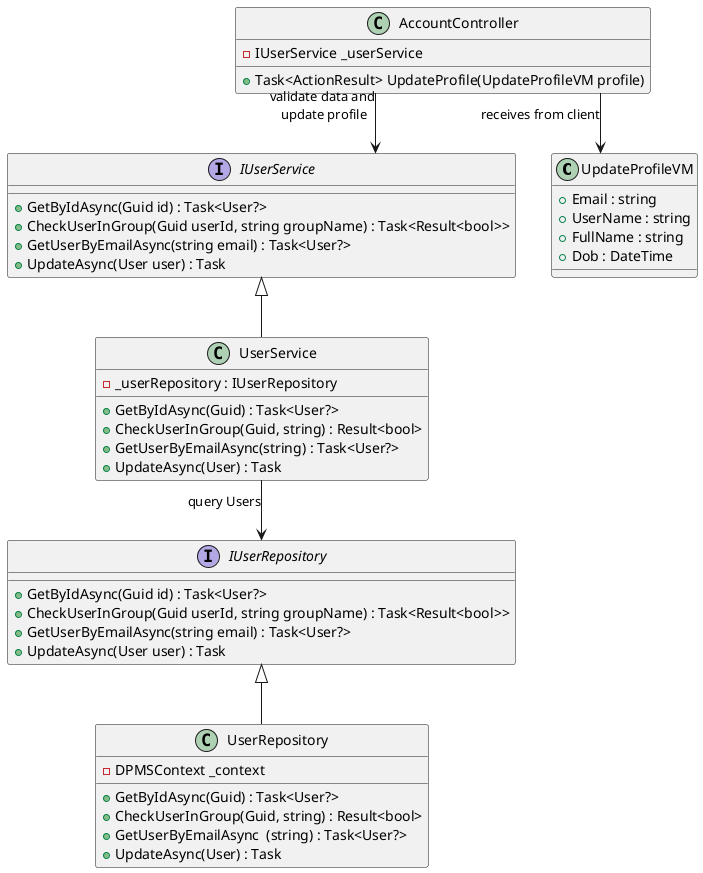 @startuml
skinparam defaultTextAlignment center
skinparam linetype ortho

' === DTO ===
class UpdateProfileVM {
  +Email : string 
  +UserName : string 
  +FullName : string 
  +Dob : DateTime 
}


' === Service Interface ===
interface IUserRepository {
  +GetByIdAsync(Guid id) : Task<User?> 
  +CheckUserInGroup(Guid userId, string groupName) : Task<Result<bool>> 
  +GetUserByEmailAsync(string email) : Task<User?> 
  +UpdateAsync(User user) : Task 
}

' === Service Implementation ===
class UserRepository {
  -DPMSContext _context
  +GetByIdAsync(Guid) : Task<User?>
  +CheckUserInGroup(Guid, string) : Result<bool>
  +GetUserByEmailAsync  (string) : Task<User?>
  +UpdateAsync(User) : Task
}

UserRepository -U-|> IUserRepository

' === Service Interface ===
interface IUserService {
  +GetByIdAsync(Guid id) : Task<User?> 
  +CheckUserInGroup(Guid userId, string groupName) : Task<Result<bool>> 
  +GetUserByEmailAsync(string email) : Task<User?> 
  +UpdateAsync(User user) : Task 
}

' === Service Implementation ===
class UserService {
  -_userRepository : IUserRepository 
  +GetByIdAsync(Guid) : Task<User?>
  +CheckUserInGroup(Guid, string) : Result<bool>
  +GetUserByEmailAsync(string) : Task<User?>
  +UpdateAsync(User) : Task
}

UserService -U-|> IUserService
UserService --> IUserRepository : query Users

' === Controller ===
class AccountController {
  -IUserService _userService
  +Task<ActionResult> UpdateProfile(UpdateProfileVM profile)
}

AccountController --> IUserService : validate data and\n update profile
AccountController --> UpdateProfileVM : receives from client

@enduml